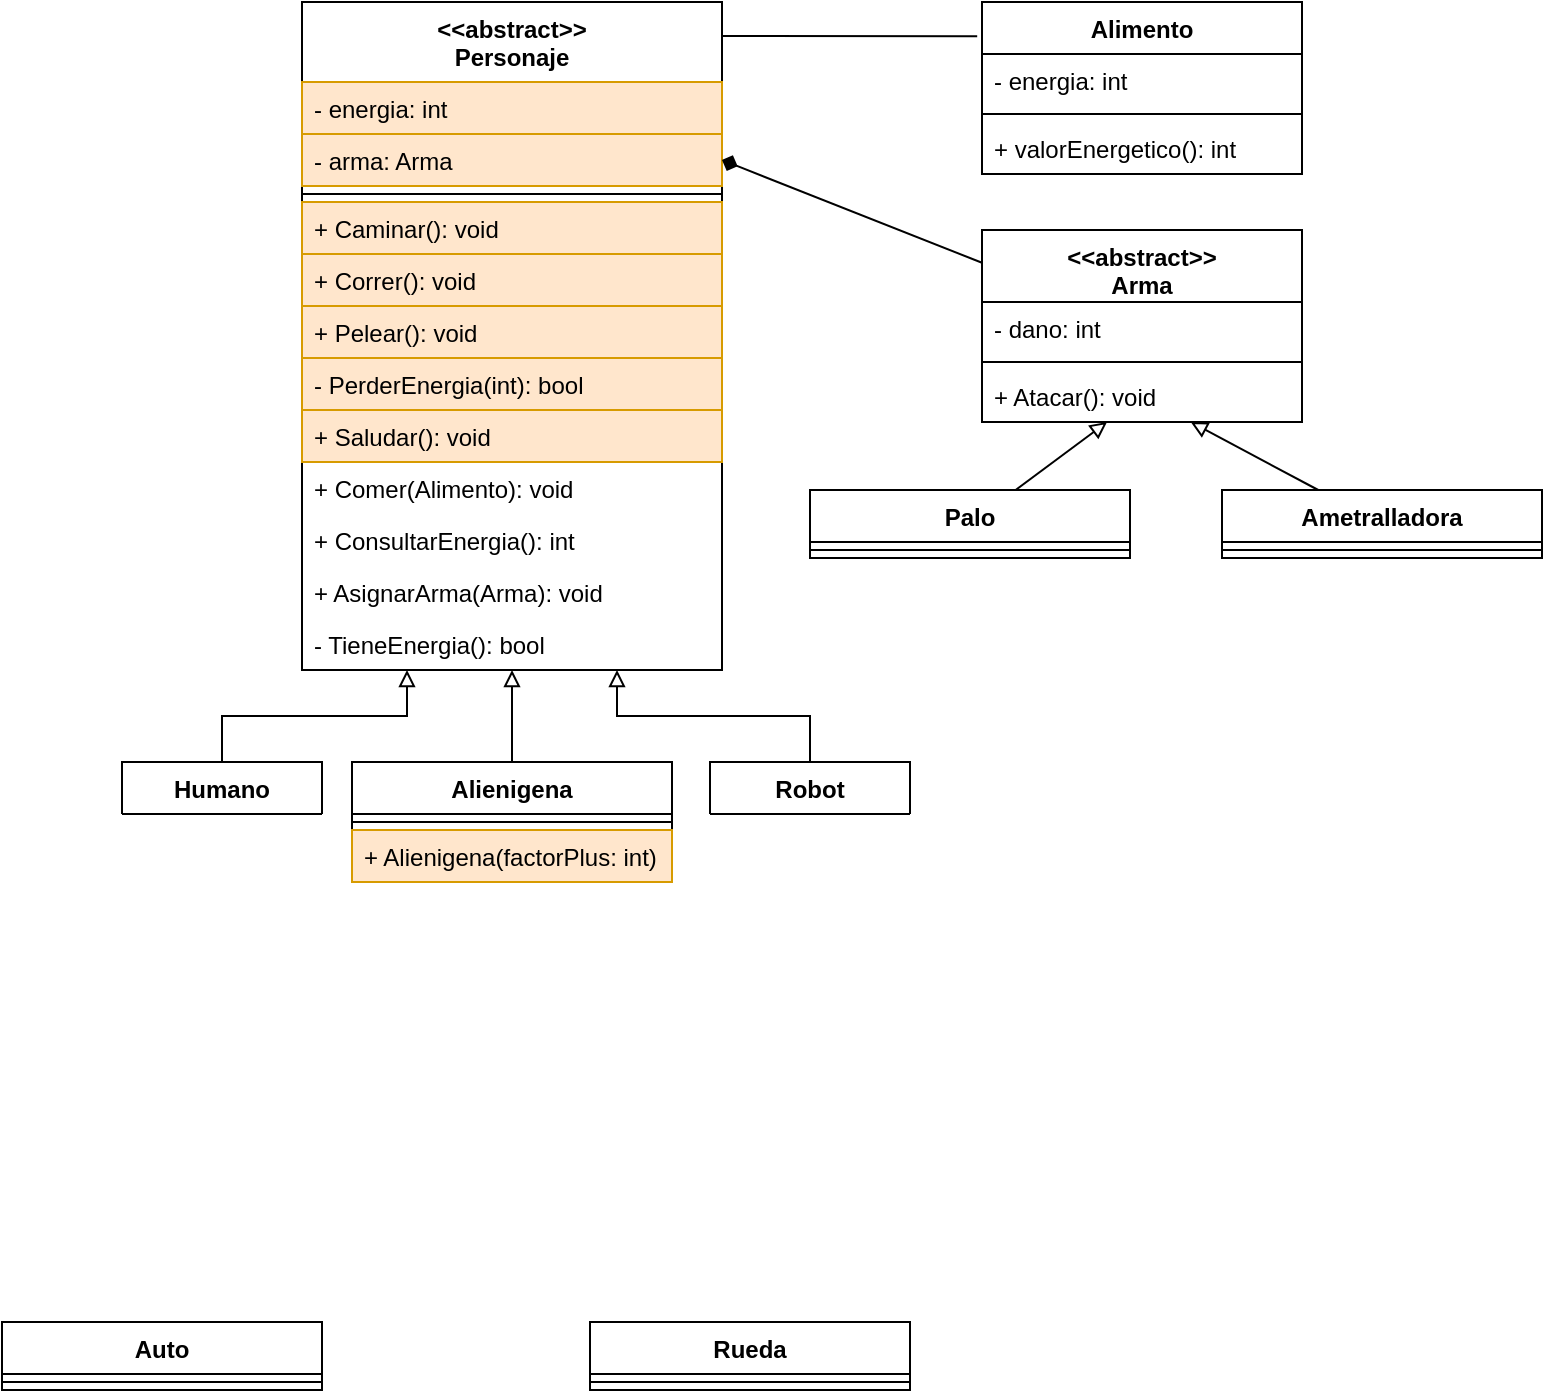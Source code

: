 <mxfile version="18.2.0" type="device"><diagram id="TVGnAEGpZXibCA1qs9Q2" name="Page-1"><mxGraphModel dx="981" dy="526" grid="1" gridSize="10" guides="1" tooltips="1" connect="1" arrows="1" fold="1" page="1" pageScale="1" pageWidth="827" pageHeight="1169" math="0" shadow="0"><root><mxCell id="0"/><mxCell id="1" parent="0"/><mxCell id="MI6uR-nnC3urPUwqr00X-19" value="&lt;&lt;abstract&gt;&gt;&#10;Personaje" style="swimlane;fontStyle=1;align=center;verticalAlign=top;childLayout=stackLayout;horizontal=1;startSize=40;horizontalStack=0;resizeParent=1;resizeParentMax=0;resizeLast=0;collapsible=1;marginBottom=0;" parent="1" vertex="1"><mxGeometry x="160" y="10" width="210" height="334" as="geometry"><mxRectangle x="160" y="30" width="170" height="26" as="alternateBounds"/></mxGeometry></mxCell><mxCell id="MI6uR-nnC3urPUwqr00X-20" value="- energia: int" style="text;strokeColor=#d79b00;fillColor=#ffe6cc;align=left;verticalAlign=top;spacingLeft=4;spacingRight=4;overflow=hidden;rotatable=0;points=[[0,0.5],[1,0.5]];portConstraint=eastwest;" parent="MI6uR-nnC3urPUwqr00X-19" vertex="1"><mxGeometry y="40" width="210" height="26" as="geometry"/></mxCell><mxCell id="MzDQPR0-4Bkk7DuyzrCG-13" value="- arma: Arma" style="text;strokeColor=#d79b00;fillColor=#ffe6cc;align=left;verticalAlign=top;spacingLeft=4;spacingRight=4;overflow=hidden;rotatable=0;points=[[0,0.5],[1,0.5]];portConstraint=eastwest;" vertex="1" parent="MI6uR-nnC3urPUwqr00X-19"><mxGeometry y="66" width="210" height="26" as="geometry"/></mxCell><mxCell id="MI6uR-nnC3urPUwqr00X-21" value="" style="line;strokeWidth=1;fillColor=none;align=left;verticalAlign=middle;spacingTop=-1;spacingLeft=3;spacingRight=3;rotatable=0;labelPosition=right;points=[];portConstraint=eastwest;" parent="MI6uR-nnC3urPUwqr00X-19" vertex="1"><mxGeometry y="92" width="210" height="8" as="geometry"/></mxCell><mxCell id="MI6uR-nnC3urPUwqr00X-22" value="+ Caminar(): void" style="text;strokeColor=#d79b00;fillColor=#ffe6cc;align=left;verticalAlign=top;spacingLeft=4;spacingRight=4;overflow=hidden;rotatable=0;points=[[0,0.5],[1,0.5]];portConstraint=eastwest;" parent="MI6uR-nnC3urPUwqr00X-19" vertex="1"><mxGeometry y="100" width="210" height="26" as="geometry"/></mxCell><mxCell id="MI6uR-nnC3urPUwqr00X-40" value="+ Correr(): void" style="text;strokeColor=#d79b00;fillColor=#ffe6cc;align=left;verticalAlign=top;spacingLeft=4;spacingRight=4;overflow=hidden;rotatable=0;points=[[0,0.5],[1,0.5]];portConstraint=eastwest;" parent="MI6uR-nnC3urPUwqr00X-19" vertex="1"><mxGeometry y="126" width="210" height="26" as="geometry"/></mxCell><mxCell id="MI6uR-nnC3urPUwqr00X-41" value="+ Pelear(): void" style="text;strokeColor=#d79b00;fillColor=#ffe6cc;align=left;verticalAlign=top;spacingLeft=4;spacingRight=4;overflow=hidden;rotatable=0;points=[[0,0.5],[1,0.5]];portConstraint=eastwest;" parent="MI6uR-nnC3urPUwqr00X-19" vertex="1"><mxGeometry y="152" width="210" height="26" as="geometry"/></mxCell><mxCell id="MI6uR-nnC3urPUwqr00X-43" value="- PerderEnergia(int): bool" style="text;strokeColor=#d79b00;fillColor=#ffe6cc;align=left;verticalAlign=top;spacingLeft=4;spacingRight=4;overflow=hidden;rotatable=0;points=[[0,0.5],[1,0.5]];portConstraint=eastwest;" parent="MI6uR-nnC3urPUwqr00X-19" vertex="1"><mxGeometry y="178" width="210" height="26" as="geometry"/></mxCell><mxCell id="PeNQRBkrJBbMtK9BOF1w-1" value="+ Saludar(): void" style="text;strokeColor=#d79b00;fillColor=#ffe6cc;align=left;verticalAlign=top;spacingLeft=4;spacingRight=4;overflow=hidden;rotatable=0;points=[[0,0.5],[1,0.5]];portConstraint=eastwest;" parent="MI6uR-nnC3urPUwqr00X-19" vertex="1"><mxGeometry y="204" width="210" height="26" as="geometry"/></mxCell><mxCell id="MI6uR-nnC3urPUwqr00X-42" value="+ Comer(Alimento): void" style="text;strokeColor=none;fillColor=none;align=left;verticalAlign=top;spacingLeft=4;spacingRight=4;overflow=hidden;rotatable=0;points=[[0,0.5],[1,0.5]];portConstraint=eastwest;" parent="MI6uR-nnC3urPUwqr00X-19" vertex="1"><mxGeometry y="230" width="210" height="26" as="geometry"/></mxCell><mxCell id="nDDYHvDFUoo0TPViU-P6-1" value="+ ConsultarEnergia(): int" style="text;strokeColor=none;fillColor=none;align=left;verticalAlign=top;spacingLeft=4;spacingRight=4;overflow=hidden;rotatable=0;points=[[0,0.5],[1,0.5]];portConstraint=eastwest;" parent="MI6uR-nnC3urPUwqr00X-19" vertex="1"><mxGeometry y="256" width="210" height="26" as="geometry"/></mxCell><mxCell id="MzDQPR0-4Bkk7DuyzrCG-15" value="+ AsignarArma(Arma): void" style="text;strokeColor=none;fillColor=none;align=left;verticalAlign=top;spacingLeft=4;spacingRight=4;overflow=hidden;rotatable=0;points=[[0,0.5],[1,0.5]];portConstraint=eastwest;" vertex="1" parent="MI6uR-nnC3urPUwqr00X-19"><mxGeometry y="282" width="210" height="26" as="geometry"/></mxCell><mxCell id="MI6uR-nnC3urPUwqr00X-44" value="- TieneEnergia(): bool" style="text;strokeColor=none;fillColor=none;align=left;verticalAlign=top;spacingLeft=4;spacingRight=4;overflow=hidden;rotatable=0;points=[[0,0.5],[1,0.5]];portConstraint=eastwest;" parent="MI6uR-nnC3urPUwqr00X-19" vertex="1"><mxGeometry y="308" width="210" height="26" as="geometry"/></mxCell><mxCell id="MI6uR-nnC3urPUwqr00X-36" style="edgeStyle=orthogonalEdgeStyle;rounded=0;orthogonalLoop=1;jettySize=auto;html=1;exitX=0.5;exitY=0;exitDx=0;exitDy=0;endArrow=block;endFill=0;entryX=0.25;entryY=1;entryDx=0;entryDy=0;" parent="1" source="MI6uR-nnC3urPUwqr00X-24" target="MI6uR-nnC3urPUwqr00X-19" edge="1"><mxGeometry relative="1" as="geometry"><mxPoint x="200" y="60" as="targetPoint"/></mxGeometry></mxCell><mxCell id="MI6uR-nnC3urPUwqr00X-24" value="Humano" style="swimlane;fontStyle=1;align=center;verticalAlign=top;childLayout=stackLayout;horizontal=1;startSize=26;horizontalStack=0;resizeParent=1;resizeParentMax=0;resizeLast=0;collapsible=1;marginBottom=0;" parent="1" collapsed="1" vertex="1"><mxGeometry x="70" y="390" width="100" height="26" as="geometry"><mxRectangle x="40" y="310" width="160" height="86" as="alternateBounds"/></mxGeometry></mxCell><mxCell id="MI6uR-nnC3urPUwqr00X-25" value="+ field: type" style="text;strokeColor=none;fillColor=none;align=left;verticalAlign=top;spacingLeft=4;spacingRight=4;overflow=hidden;rotatable=0;points=[[0,0.5],[1,0.5]];portConstraint=eastwest;" parent="MI6uR-nnC3urPUwqr00X-24" vertex="1"><mxGeometry y="26" width="160" height="26" as="geometry"/></mxCell><mxCell id="MI6uR-nnC3urPUwqr00X-26" value="" style="line;strokeWidth=1;fillColor=none;align=left;verticalAlign=middle;spacingTop=-1;spacingLeft=3;spacingRight=3;rotatable=0;labelPosition=right;points=[];portConstraint=eastwest;" parent="MI6uR-nnC3urPUwqr00X-24" vertex="1"><mxGeometry y="52" width="160" height="8" as="geometry"/></mxCell><mxCell id="MI6uR-nnC3urPUwqr00X-27" value="+ method(type): type" style="text;strokeColor=none;fillColor=none;align=left;verticalAlign=top;spacingLeft=4;spacingRight=4;overflow=hidden;rotatable=0;points=[[0,0.5],[1,0.5]];portConstraint=eastwest;" parent="MI6uR-nnC3urPUwqr00X-24" vertex="1"><mxGeometry y="60" width="160" height="26" as="geometry"/></mxCell><mxCell id="MI6uR-nnC3urPUwqr00X-37" style="edgeStyle=orthogonalEdgeStyle;rounded=0;orthogonalLoop=1;jettySize=auto;html=1;exitX=0.5;exitY=0;exitDx=0;exitDy=0;entryX=0.5;entryY=1;entryDx=0;entryDy=0;endArrow=block;endFill=0;" parent="1" source="MI6uR-nnC3urPUwqr00X-28" target="MI6uR-nnC3urPUwqr00X-19" edge="1"><mxGeometry relative="1" as="geometry"/></mxCell><mxCell id="MI6uR-nnC3urPUwqr00X-28" value="Alienigena" style="swimlane;fontStyle=1;align=center;verticalAlign=top;childLayout=stackLayout;horizontal=1;startSize=26;horizontalStack=0;resizeParent=1;resizeParentMax=0;resizeLast=0;collapsible=1;marginBottom=0;" parent="1" vertex="1"><mxGeometry x="185" y="390" width="160" height="60" as="geometry"><mxRectangle x="215" y="440" width="100" height="26" as="alternateBounds"/></mxGeometry></mxCell><mxCell id="MI6uR-nnC3urPUwqr00X-30" value="" style="line;strokeWidth=1;fillColor=none;align=left;verticalAlign=middle;spacingTop=-1;spacingLeft=3;spacingRight=3;rotatable=0;labelPosition=right;points=[];portConstraint=eastwest;" parent="MI6uR-nnC3urPUwqr00X-28" vertex="1"><mxGeometry y="26" width="160" height="8" as="geometry"/></mxCell><mxCell id="MI6uR-nnC3urPUwqr00X-31" value="+ Alienigena(factorPlus: int)" style="text;strokeColor=#d79b00;fillColor=#ffe6cc;align=left;verticalAlign=top;spacingLeft=4;spacingRight=4;overflow=hidden;rotatable=0;points=[[0,0.5],[1,0.5]];portConstraint=eastwest;" parent="MI6uR-nnC3urPUwqr00X-28" vertex="1"><mxGeometry y="34" width="160" height="26" as="geometry"/></mxCell><mxCell id="MI6uR-nnC3urPUwqr00X-38" style="edgeStyle=orthogonalEdgeStyle;rounded=0;orthogonalLoop=1;jettySize=auto;html=1;exitX=0.5;exitY=0;exitDx=0;exitDy=0;entryX=0.75;entryY=1;entryDx=0;entryDy=0;endArrow=block;endFill=0;" parent="1" source="MI6uR-nnC3urPUwqr00X-32" target="MI6uR-nnC3urPUwqr00X-19" edge="1"><mxGeometry relative="1" as="geometry"/></mxCell><mxCell id="MI6uR-nnC3urPUwqr00X-32" value="Robot" style="swimlane;fontStyle=1;align=center;verticalAlign=top;childLayout=stackLayout;horizontal=1;startSize=26;horizontalStack=0;resizeParent=1;resizeParentMax=0;resizeLast=0;collapsible=1;marginBottom=0;" parent="1" collapsed="1" vertex="1"><mxGeometry x="364" y="390" width="100" height="26" as="geometry"><mxRectangle x="320" y="310" width="160" height="86" as="alternateBounds"/></mxGeometry></mxCell><mxCell id="MI6uR-nnC3urPUwqr00X-33" value="+ field: type" style="text;strokeColor=none;fillColor=none;align=left;verticalAlign=top;spacingLeft=4;spacingRight=4;overflow=hidden;rotatable=0;points=[[0,0.5],[1,0.5]];portConstraint=eastwest;" parent="MI6uR-nnC3urPUwqr00X-32" vertex="1"><mxGeometry y="26" width="160" height="26" as="geometry"/></mxCell><mxCell id="MI6uR-nnC3urPUwqr00X-34" value="" style="line;strokeWidth=1;fillColor=none;align=left;verticalAlign=middle;spacingTop=-1;spacingLeft=3;spacingRight=3;rotatable=0;labelPosition=right;points=[];portConstraint=eastwest;" parent="MI6uR-nnC3urPUwqr00X-32" vertex="1"><mxGeometry y="52" width="160" height="8" as="geometry"/></mxCell><mxCell id="MI6uR-nnC3urPUwqr00X-35" value="+ method(type): type" style="text;strokeColor=none;fillColor=none;align=left;verticalAlign=top;spacingLeft=4;spacingRight=4;overflow=hidden;rotatable=0;points=[[0,0.5],[1,0.5]];portConstraint=eastwest;" parent="MI6uR-nnC3urPUwqr00X-32" vertex="1"><mxGeometry y="60" width="160" height="26" as="geometry"/></mxCell><mxCell id="MzDQPR0-4Bkk7DuyzrCG-8" style="rounded=0;orthogonalLoop=1;jettySize=auto;html=1;exitX=-0.015;exitY=0.199;exitDx=0;exitDy=0;exitPerimeter=0;endArrow=none;endFill=0;" edge="1" parent="1" source="MzDQPR0-4Bkk7DuyzrCG-1"><mxGeometry relative="1" as="geometry"><mxPoint x="370" y="27" as="targetPoint"/></mxGeometry></mxCell><mxCell id="MzDQPR0-4Bkk7DuyzrCG-1" value="Alimento" style="swimlane;fontStyle=1;align=center;verticalAlign=top;childLayout=stackLayout;horizontal=1;startSize=26;horizontalStack=0;resizeParent=1;resizeParentMax=0;resizeLast=0;collapsible=1;marginBottom=0;" vertex="1" parent="1"><mxGeometry x="500" y="10" width="160" height="86" as="geometry"/></mxCell><mxCell id="MzDQPR0-4Bkk7DuyzrCG-2" value="- energia: int" style="text;strokeColor=none;fillColor=none;align=left;verticalAlign=top;spacingLeft=4;spacingRight=4;overflow=hidden;rotatable=0;points=[[0,0.5],[1,0.5]];portConstraint=eastwest;" vertex="1" parent="MzDQPR0-4Bkk7DuyzrCG-1"><mxGeometry y="26" width="160" height="26" as="geometry"/></mxCell><mxCell id="MzDQPR0-4Bkk7DuyzrCG-3" value="" style="line;strokeWidth=1;fillColor=none;align=left;verticalAlign=middle;spacingTop=-1;spacingLeft=3;spacingRight=3;rotatable=0;labelPosition=right;points=[];portConstraint=eastwest;" vertex="1" parent="MzDQPR0-4Bkk7DuyzrCG-1"><mxGeometry y="52" width="160" height="8" as="geometry"/></mxCell><mxCell id="MzDQPR0-4Bkk7DuyzrCG-4" value="+ valorEnergetico(): int" style="text;strokeColor=none;fillColor=none;align=left;verticalAlign=top;spacingLeft=4;spacingRight=4;overflow=hidden;rotatable=0;points=[[0,0.5],[1,0.5]];portConstraint=eastwest;" vertex="1" parent="MzDQPR0-4Bkk7DuyzrCG-1"><mxGeometry y="60" width="160" height="26" as="geometry"/></mxCell><mxCell id="MzDQPR0-4Bkk7DuyzrCG-14" style="edgeStyle=none;rounded=0;orthogonalLoop=1;jettySize=auto;html=1;entryX=1;entryY=0.5;entryDx=0;entryDy=0;endArrow=diamond;endFill=1;" edge="1" parent="1" source="MzDQPR0-4Bkk7DuyzrCG-9" target="MzDQPR0-4Bkk7DuyzrCG-13"><mxGeometry relative="1" as="geometry"/></mxCell><mxCell id="MzDQPR0-4Bkk7DuyzrCG-9" value="&lt;&lt;abstract&gt;&gt;&#10;Arma" style="swimlane;fontStyle=1;align=center;verticalAlign=top;childLayout=stackLayout;horizontal=1;startSize=36;horizontalStack=0;resizeParent=1;resizeParentMax=0;resizeLast=0;collapsible=1;marginBottom=0;" vertex="1" parent="1"><mxGeometry x="500" y="124" width="160" height="96" as="geometry"/></mxCell><mxCell id="MzDQPR0-4Bkk7DuyzrCG-10" value="- dano: int" style="text;strokeColor=none;fillColor=none;align=left;verticalAlign=top;spacingLeft=4;spacingRight=4;overflow=hidden;rotatable=0;points=[[0,0.5],[1,0.5]];portConstraint=eastwest;" vertex="1" parent="MzDQPR0-4Bkk7DuyzrCG-9"><mxGeometry y="36" width="160" height="26" as="geometry"/></mxCell><mxCell id="MzDQPR0-4Bkk7DuyzrCG-11" value="" style="line;strokeWidth=1;fillColor=none;align=left;verticalAlign=middle;spacingTop=-1;spacingLeft=3;spacingRight=3;rotatable=0;labelPosition=right;points=[];portConstraint=eastwest;" vertex="1" parent="MzDQPR0-4Bkk7DuyzrCG-9"><mxGeometry y="62" width="160" height="8" as="geometry"/></mxCell><mxCell id="MzDQPR0-4Bkk7DuyzrCG-12" value="+ Atacar(): void" style="text;strokeColor=none;fillColor=none;align=left;verticalAlign=top;spacingLeft=4;spacingRight=4;overflow=hidden;rotatable=0;points=[[0,0.5],[1,0.5]];portConstraint=eastwest;" vertex="1" parent="MzDQPR0-4Bkk7DuyzrCG-9"><mxGeometry y="70" width="160" height="26" as="geometry"/></mxCell><mxCell id="MzDQPR0-4Bkk7DuyzrCG-22" style="edgeStyle=none;rounded=0;orthogonalLoop=1;jettySize=auto;html=1;endArrow=block;endFill=0;" edge="1" parent="1" source="MzDQPR0-4Bkk7DuyzrCG-16" target="MzDQPR0-4Bkk7DuyzrCG-12"><mxGeometry relative="1" as="geometry"/></mxCell><mxCell id="MzDQPR0-4Bkk7DuyzrCG-16" value="Palo" style="swimlane;fontStyle=1;align=center;verticalAlign=top;childLayout=stackLayout;horizontal=1;startSize=26;horizontalStack=0;resizeParent=1;resizeParentMax=0;resizeLast=0;collapsible=1;marginBottom=0;" vertex="1" parent="1"><mxGeometry x="414" y="254" width="160" height="34" as="geometry"/></mxCell><mxCell id="MzDQPR0-4Bkk7DuyzrCG-18" value="" style="line;strokeWidth=1;fillColor=none;align=left;verticalAlign=middle;spacingTop=-1;spacingLeft=3;spacingRight=3;rotatable=0;labelPosition=right;points=[];portConstraint=eastwest;" vertex="1" parent="MzDQPR0-4Bkk7DuyzrCG-16"><mxGeometry y="26" width="160" height="8" as="geometry"/></mxCell><mxCell id="MzDQPR0-4Bkk7DuyzrCG-23" style="edgeStyle=none;rounded=0;orthogonalLoop=1;jettySize=auto;html=1;endArrow=block;endFill=0;" edge="1" parent="1" source="MzDQPR0-4Bkk7DuyzrCG-20" target="MzDQPR0-4Bkk7DuyzrCG-12"><mxGeometry relative="1" as="geometry"/></mxCell><mxCell id="MzDQPR0-4Bkk7DuyzrCG-20" value="Ametralladora" style="swimlane;fontStyle=1;align=center;verticalAlign=top;childLayout=stackLayout;horizontal=1;startSize=26;horizontalStack=0;resizeParent=1;resizeParentMax=0;resizeLast=0;collapsible=1;marginBottom=0;" vertex="1" parent="1"><mxGeometry x="620" y="254" width="160" height="34" as="geometry"/></mxCell><mxCell id="MzDQPR0-4Bkk7DuyzrCG-21" value="" style="line;strokeWidth=1;fillColor=none;align=left;verticalAlign=middle;spacingTop=-1;spacingLeft=3;spacingRight=3;rotatable=0;labelPosition=right;points=[];portConstraint=eastwest;" vertex="1" parent="MzDQPR0-4Bkk7DuyzrCG-20"><mxGeometry y="26" width="160" height="8" as="geometry"/></mxCell><mxCell id="MzDQPR0-4Bkk7DuyzrCG-24" value="Auto" style="swimlane;fontStyle=1;align=center;verticalAlign=top;childLayout=stackLayout;horizontal=1;startSize=26;horizontalStack=0;resizeParent=1;resizeParentMax=0;resizeLast=0;collapsible=1;marginBottom=0;" vertex="1" parent="1"><mxGeometry x="10" y="670" width="160" height="34" as="geometry"/></mxCell><mxCell id="MzDQPR0-4Bkk7DuyzrCG-26" value="" style="line;strokeWidth=1;fillColor=none;align=left;verticalAlign=middle;spacingTop=-1;spacingLeft=3;spacingRight=3;rotatable=0;labelPosition=right;points=[];portConstraint=eastwest;" vertex="1" parent="MzDQPR0-4Bkk7DuyzrCG-24"><mxGeometry y="26" width="160" height="8" as="geometry"/></mxCell><mxCell id="MzDQPR0-4Bkk7DuyzrCG-28" value="Rueda" style="swimlane;fontStyle=1;align=center;verticalAlign=top;childLayout=stackLayout;horizontal=1;startSize=26;horizontalStack=0;resizeParent=1;resizeParentMax=0;resizeLast=0;collapsible=1;marginBottom=0;" vertex="1" parent="1"><mxGeometry x="304" y="670" width="160" height="34" as="geometry"/></mxCell><mxCell id="MzDQPR0-4Bkk7DuyzrCG-30" value="" style="line;strokeWidth=1;fillColor=none;align=left;verticalAlign=middle;spacingTop=-1;spacingLeft=3;spacingRight=3;rotatable=0;labelPosition=right;points=[];portConstraint=eastwest;" vertex="1" parent="MzDQPR0-4Bkk7DuyzrCG-28"><mxGeometry y="26" width="160" height="8" as="geometry"/></mxCell></root></mxGraphModel></diagram></mxfile>